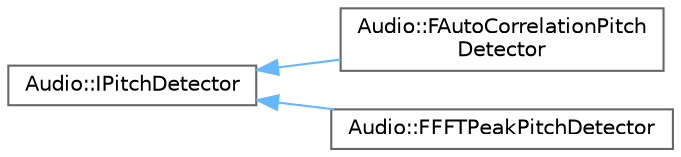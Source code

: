 digraph "Graphical Class Hierarchy"
{
 // INTERACTIVE_SVG=YES
 // LATEX_PDF_SIZE
  bgcolor="transparent";
  edge [fontname=Helvetica,fontsize=10,labelfontname=Helvetica,labelfontsize=10];
  node [fontname=Helvetica,fontsize=10,shape=box,height=0.2,width=0.4];
  rankdir="LR";
  Node0 [id="Node000000",label="Audio::IPitchDetector",height=0.2,width=0.4,color="grey40", fillcolor="white", style="filled",URL="$d3/d74/classAudio_1_1IPitchDetector.html",tooltip="Pitch Detector Interface."];
  Node0 -> Node1 [id="edge2780_Node000000_Node000001",dir="back",color="steelblue1",style="solid",tooltip=" "];
  Node1 [id="Node000001",label="Audio::FAutoCorrelationPitch\lDetector",height=0.2,width=0.4,color="grey40", fillcolor="white", style="filled",URL="$d8/d6c/classAudio_1_1FAutoCorrelationPitchDetector.html",tooltip="Pitch detector based on autocorrelation."];
  Node0 -> Node2 [id="edge2781_Node000000_Node000002",dir="back",color="steelblue1",style="solid",tooltip=" "];
  Node2 [id="Node000002",label="Audio::FFFTPeakPitchDetector",height=0.2,width=0.4,color="grey40", fillcolor="white", style="filled",URL="$d1/d45/classAudio_1_1FFFTPeakPitchDetector.html",tooltip="FFT based pitch detector accel at detecting pitches at higher frequencies."];
}
